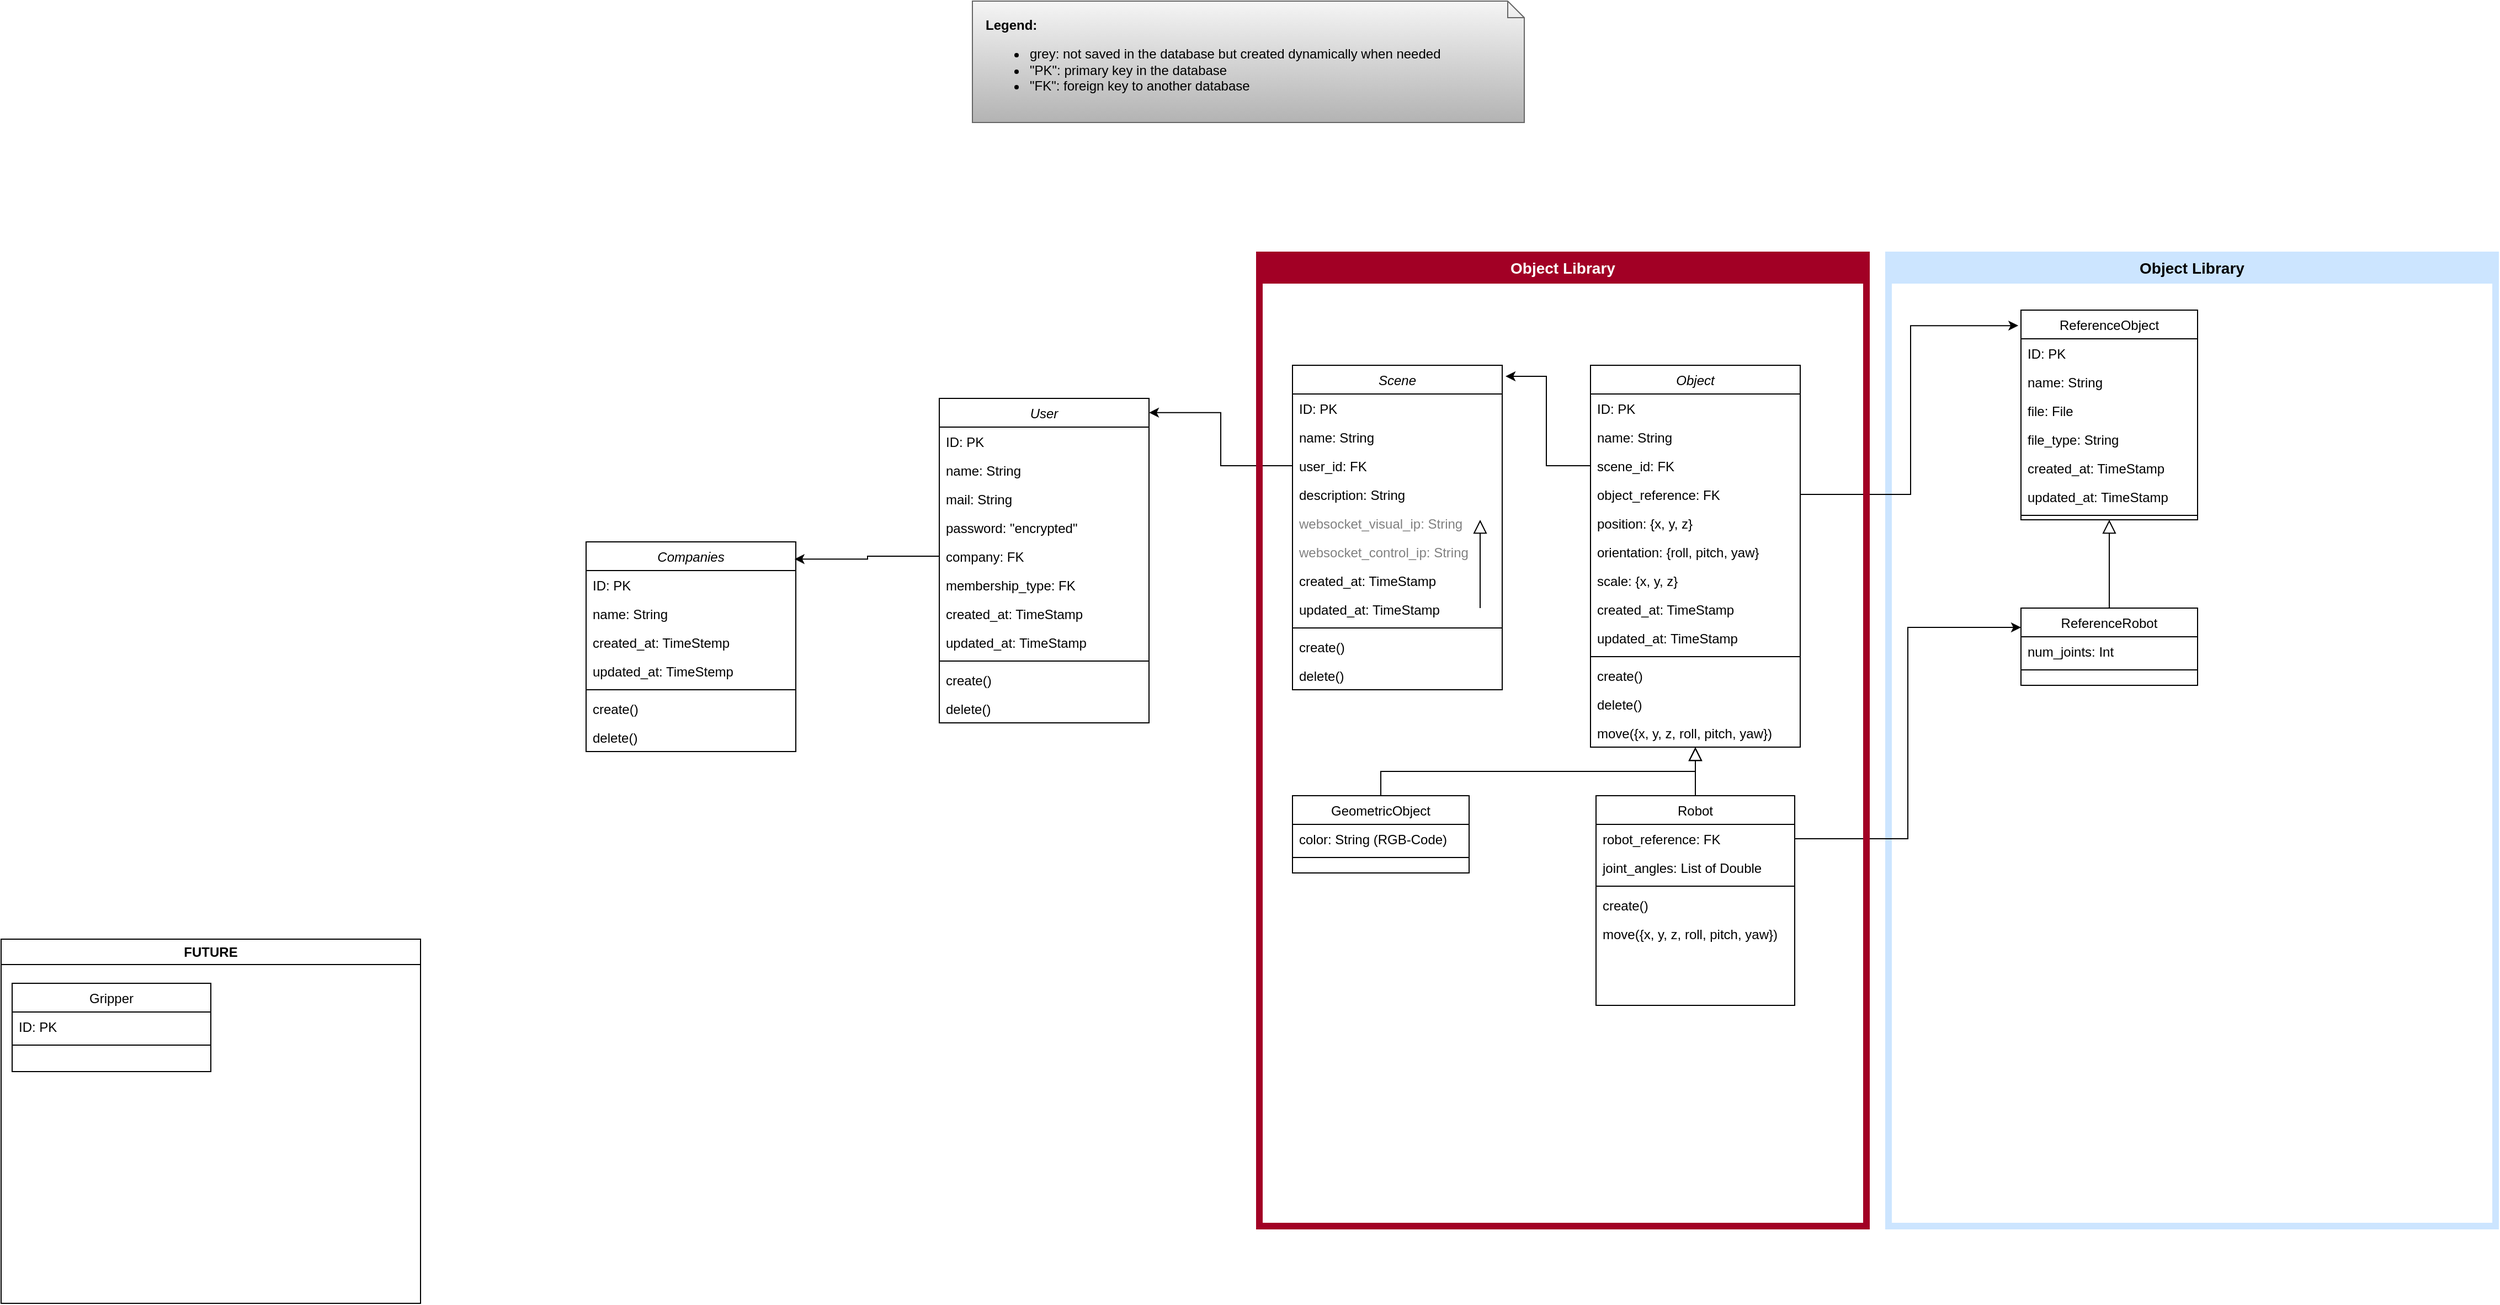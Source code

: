 <mxfile>
    <diagram id="C5RBs43oDa-KdzZeNtuy" name="Backend-Classes">
        <mxGraphModel dx="2556" dy="2571" grid="1" gridSize="10" guides="1" tooltips="1" connect="1" arrows="1" fold="1" page="1" pageScale="1" pageWidth="827" pageHeight="1169" math="0" shadow="0">
            <root>
                <mxCell id="WIyWlLk6GJQsqaUBKTNV-0"/>
                <mxCell id="WIyWlLk6GJQsqaUBKTNV-1" parent="WIyWlLk6GJQsqaUBKTNV-0"/>
                <mxCell id="zkfFHV4jXpPFQw0GAbJ--0" value="Object" style="swimlane;fontStyle=2;align=center;verticalAlign=top;childLayout=stackLayout;horizontal=1;startSize=26;horizontalStack=0;resizeParent=1;resizeLast=0;collapsible=1;marginBottom=0;rounded=0;shadow=0;strokeWidth=1;" parent="WIyWlLk6GJQsqaUBKTNV-1" vertex="1">
                    <mxGeometry x="490" y="-230" width="190" height="346" as="geometry">
                        <mxRectangle x="220" y="120" width="160" height="26" as="alternateBounds"/>
                    </mxGeometry>
                </mxCell>
                <mxCell id="zkfFHV4jXpPFQw0GAbJ--1" value="ID: PK" style="text;align=left;verticalAlign=top;spacingLeft=4;spacingRight=4;overflow=hidden;rotatable=0;points=[[0,0.5],[1,0.5]];portConstraint=eastwest;" parent="zkfFHV4jXpPFQw0GAbJ--0" vertex="1">
                    <mxGeometry y="26" width="190" height="26" as="geometry"/>
                </mxCell>
                <mxCell id="zkfFHV4jXpPFQw0GAbJ--2" value="name: String" style="text;align=left;verticalAlign=top;spacingLeft=4;spacingRight=4;overflow=hidden;rotatable=0;points=[[0,0.5],[1,0.5]];portConstraint=eastwest;rounded=0;shadow=0;html=0;" parent="zkfFHV4jXpPFQw0GAbJ--0" vertex="1">
                    <mxGeometry y="52" width="190" height="26" as="geometry"/>
                </mxCell>
                <mxCell id="ifWMmfsMehx3enwD3pz9-63" value="scene_id: FK" style="text;align=left;verticalAlign=top;spacingLeft=4;spacingRight=4;overflow=hidden;rotatable=0;points=[[0,0.5],[1,0.5]];portConstraint=eastwest;rounded=0;shadow=0;html=0;" parent="zkfFHV4jXpPFQw0GAbJ--0" vertex="1">
                    <mxGeometry y="78" width="190" height="26" as="geometry"/>
                </mxCell>
                <mxCell id="0" value="object_reference: FK" style="text;align=left;verticalAlign=top;spacingLeft=4;spacingRight=4;overflow=hidden;rotatable=0;points=[[0,0.5],[1,0.5]];portConstraint=eastwest;rounded=0;shadow=0;html=0;" parent="zkfFHV4jXpPFQw0GAbJ--0" vertex="1">
                    <mxGeometry y="104" width="190" height="26" as="geometry"/>
                </mxCell>
                <mxCell id="ifWMmfsMehx3enwD3pz9-0" value="position: {x, y, z}" style="text;align=left;verticalAlign=top;spacingLeft=4;spacingRight=4;overflow=hidden;rotatable=0;points=[[0,0.5],[1,0.5]];portConstraint=eastwest;rounded=0;shadow=0;html=0;" parent="zkfFHV4jXpPFQw0GAbJ--0" vertex="1">
                    <mxGeometry y="130" width="190" height="26" as="geometry"/>
                </mxCell>
                <mxCell id="ifWMmfsMehx3enwD3pz9-92" value="orientation: {roll, pitch, yaw}" style="text;align=left;verticalAlign=top;spacingLeft=4;spacingRight=4;overflow=hidden;rotatable=0;points=[[0,0.5],[1,0.5]];portConstraint=eastwest;rounded=0;shadow=0;html=0;" parent="zkfFHV4jXpPFQw0GAbJ--0" vertex="1">
                    <mxGeometry y="156" width="190" height="26" as="geometry"/>
                </mxCell>
                <mxCell id="ifWMmfsMehx3enwD3pz9-16" value="scale: {x, y, z}" style="text;align=left;verticalAlign=top;spacingLeft=4;spacingRight=4;overflow=hidden;rotatable=0;points=[[0,0.5],[1,0.5]];portConstraint=eastwest;rounded=0;shadow=0;html=0;" parent="zkfFHV4jXpPFQw0GAbJ--0" vertex="1">
                    <mxGeometry y="182" width="190" height="26" as="geometry"/>
                </mxCell>
                <mxCell id="ifWMmfsMehx3enwD3pz9-61" value="created_at: TimeStamp" style="text;align=left;verticalAlign=top;spacingLeft=4;spacingRight=4;overflow=hidden;rotatable=0;points=[[0,0.5],[1,0.5]];portConstraint=eastwest;rounded=0;shadow=0;html=0;" parent="zkfFHV4jXpPFQw0GAbJ--0" vertex="1">
                    <mxGeometry y="208" width="190" height="26" as="geometry"/>
                </mxCell>
                <mxCell id="ifWMmfsMehx3enwD3pz9-62" value="updated_at: TimeStamp" style="text;align=left;verticalAlign=top;spacingLeft=4;spacingRight=4;overflow=hidden;rotatable=0;points=[[0,0.5],[1,0.5]];portConstraint=eastwest;rounded=0;shadow=0;html=0;" parent="zkfFHV4jXpPFQw0GAbJ--0" vertex="1">
                    <mxGeometry y="234" width="190" height="26" as="geometry"/>
                </mxCell>
                <mxCell id="zkfFHV4jXpPFQw0GAbJ--4" value="" style="line;html=1;strokeWidth=1;align=left;verticalAlign=middle;spacingTop=-1;spacingLeft=3;spacingRight=3;rotatable=0;labelPosition=right;points=[];portConstraint=eastwest;" parent="zkfFHV4jXpPFQw0GAbJ--0" vertex="1">
                    <mxGeometry y="260" width="190" height="8" as="geometry"/>
                </mxCell>
                <mxCell id="zkfFHV4jXpPFQw0GAbJ--5" value="create()&#10;" style="text;align=left;verticalAlign=top;spacingLeft=4;spacingRight=4;overflow=hidden;rotatable=0;points=[[0,0.5],[1,0.5]];portConstraint=eastwest;" parent="zkfFHV4jXpPFQw0GAbJ--0" vertex="1">
                    <mxGeometry y="268" width="190" height="26" as="geometry"/>
                </mxCell>
                <mxCell id="ifWMmfsMehx3enwD3pz9-1" value="delete()" style="text;align=left;verticalAlign=top;spacingLeft=4;spacingRight=4;overflow=hidden;rotatable=0;points=[[0,0.5],[1,0.5]];portConstraint=eastwest;" parent="zkfFHV4jXpPFQw0GAbJ--0" vertex="1">
                    <mxGeometry y="294" width="190" height="26" as="geometry"/>
                </mxCell>
                <mxCell id="ifWMmfsMehx3enwD3pz9-2" value="move({x, y, z, roll, pitch, yaw})" style="text;align=left;verticalAlign=top;spacingLeft=4;spacingRight=4;overflow=hidden;rotatable=0;points=[[0,0.5],[1,0.5]];portConstraint=eastwest;" parent="zkfFHV4jXpPFQw0GAbJ--0" vertex="1">
                    <mxGeometry y="320" width="190" height="26" as="geometry"/>
                </mxCell>
                <mxCell id="zkfFHV4jXpPFQw0GAbJ--6" value="Robot" style="swimlane;fontStyle=0;align=center;verticalAlign=top;childLayout=stackLayout;horizontal=1;startSize=26;horizontalStack=0;resizeParent=1;resizeLast=0;collapsible=1;marginBottom=0;rounded=0;shadow=0;strokeWidth=1;" parent="WIyWlLk6GJQsqaUBKTNV-1" vertex="1">
                    <mxGeometry x="495" y="160" width="180" height="190" as="geometry">
                        <mxRectangle x="130" y="380" width="160" height="26" as="alternateBounds"/>
                    </mxGeometry>
                </mxCell>
                <mxCell id="ifWMmfsMehx3enwD3pz9-4" value="robot_reference: FK" style="text;align=left;verticalAlign=top;spacingLeft=4;spacingRight=4;overflow=hidden;rotatable=0;points=[[0,0.5],[1,0.5]];portConstraint=eastwest;" parent="zkfFHV4jXpPFQw0GAbJ--6" vertex="1">
                    <mxGeometry y="26" width="180" height="26" as="geometry"/>
                </mxCell>
                <mxCell id="38" value="joint_angles: List of Double" style="text;align=left;verticalAlign=top;spacingLeft=4;spacingRight=4;overflow=hidden;rotatable=0;points=[[0,0.5],[1,0.5]];portConstraint=eastwest;" vertex="1" parent="zkfFHV4jXpPFQw0GAbJ--6">
                    <mxGeometry y="52" width="180" height="26" as="geometry"/>
                </mxCell>
                <mxCell id="zkfFHV4jXpPFQw0GAbJ--9" value="" style="line;html=1;strokeWidth=1;align=left;verticalAlign=middle;spacingTop=-1;spacingLeft=3;spacingRight=3;rotatable=0;labelPosition=right;points=[];portConstraint=eastwest;" parent="zkfFHV4jXpPFQw0GAbJ--6" vertex="1">
                    <mxGeometry y="78" width="180" height="8" as="geometry"/>
                </mxCell>
                <mxCell id="ifWMmfsMehx3enwD3pz9-82" value="create()" style="text;align=left;verticalAlign=top;spacingLeft=4;spacingRight=4;overflow=hidden;rotatable=0;points=[[0,0.5],[1,0.5]];portConstraint=eastwest;" parent="zkfFHV4jXpPFQw0GAbJ--6" vertex="1">
                    <mxGeometry y="86" width="180" height="26" as="geometry"/>
                </mxCell>
                <mxCell id="37" value="move({x, y, z, roll, pitch, yaw})" style="text;align=left;verticalAlign=top;spacingLeft=4;spacingRight=4;overflow=hidden;rotatable=0;points=[[0,0.5],[1,0.5]];portConstraint=eastwest;" vertex="1" parent="zkfFHV4jXpPFQw0GAbJ--6">
                    <mxGeometry y="112" width="180" height="26" as="geometry"/>
                </mxCell>
                <mxCell id="zkfFHV4jXpPFQw0GAbJ--12" value="" style="endArrow=block;endSize=10;endFill=0;shadow=0;strokeWidth=1;rounded=0;curved=0;edgeStyle=elbowEdgeStyle;elbow=vertical;" parent="WIyWlLk6GJQsqaUBKTNV-1" source="zkfFHV4jXpPFQw0GAbJ--6" target="zkfFHV4jXpPFQw0GAbJ--0" edge="1">
                    <mxGeometry width="160" relative="1" as="geometry">
                        <mxPoint x="200" y="203" as="sourcePoint"/>
                        <mxPoint x="200" y="203" as="targetPoint"/>
                    </mxGeometry>
                </mxCell>
                <mxCell id="zkfFHV4jXpPFQw0GAbJ--13" value="GeometricObject" style="swimlane;fontStyle=0;align=center;verticalAlign=top;childLayout=stackLayout;horizontal=1;startSize=26;horizontalStack=0;resizeParent=1;resizeLast=0;collapsible=1;marginBottom=0;rounded=0;shadow=0;strokeWidth=1;" parent="WIyWlLk6GJQsqaUBKTNV-1" vertex="1">
                    <mxGeometry x="220" y="160" width="160" height="70" as="geometry">
                        <mxRectangle x="340" y="380" width="170" height="26" as="alternateBounds"/>
                    </mxGeometry>
                </mxCell>
                <mxCell id="zkfFHV4jXpPFQw0GAbJ--14" value="color: String (RGB-Code)" style="text;align=left;verticalAlign=top;spacingLeft=4;spacingRight=4;overflow=hidden;rotatable=0;points=[[0,0.5],[1,0.5]];portConstraint=eastwest;" parent="zkfFHV4jXpPFQw0GAbJ--13" vertex="1">
                    <mxGeometry y="26" width="160" height="26" as="geometry"/>
                </mxCell>
                <mxCell id="zkfFHV4jXpPFQw0GAbJ--15" value="" style="line;html=1;strokeWidth=1;align=left;verticalAlign=middle;spacingTop=-1;spacingLeft=3;spacingRight=3;rotatable=0;labelPosition=right;points=[];portConstraint=eastwest;" parent="zkfFHV4jXpPFQw0GAbJ--13" vertex="1">
                    <mxGeometry y="52" width="160" height="8" as="geometry"/>
                </mxCell>
                <mxCell id="zkfFHV4jXpPFQw0GAbJ--16" value="" style="endArrow=block;endSize=10;endFill=0;shadow=0;strokeWidth=1;rounded=0;curved=0;edgeStyle=elbowEdgeStyle;elbow=vertical;" parent="WIyWlLk6GJQsqaUBKTNV-1" source="zkfFHV4jXpPFQw0GAbJ--13" target="zkfFHV4jXpPFQw0GAbJ--0" edge="1">
                    <mxGeometry width="160" relative="1" as="geometry">
                        <mxPoint x="210" y="373" as="sourcePoint"/>
                        <mxPoint x="310" y="271" as="targetPoint"/>
                    </mxGeometry>
                </mxCell>
                <mxCell id="ifWMmfsMehx3enwD3pz9-6" value="Scene" style="swimlane;fontStyle=2;align=center;verticalAlign=top;childLayout=stackLayout;horizontal=1;startSize=26;horizontalStack=0;resizeParent=1;resizeLast=0;collapsible=1;marginBottom=0;rounded=0;shadow=0;strokeWidth=1;" parent="WIyWlLk6GJQsqaUBKTNV-1" vertex="1">
                    <mxGeometry x="220" y="-230" width="190" height="294" as="geometry">
                        <mxRectangle x="220" y="120" width="160" height="26" as="alternateBounds"/>
                    </mxGeometry>
                </mxCell>
                <mxCell id="ifWMmfsMehx3enwD3pz9-7" value="ID: PK" style="text;align=left;verticalAlign=top;spacingLeft=4;spacingRight=4;overflow=hidden;rotatable=0;points=[[0,0.5],[1,0.5]];portConstraint=eastwest;" parent="ifWMmfsMehx3enwD3pz9-6" vertex="1">
                    <mxGeometry y="26" width="190" height="26" as="geometry"/>
                </mxCell>
                <mxCell id="ifWMmfsMehx3enwD3pz9-8" value="name: String" style="text;align=left;verticalAlign=top;spacingLeft=4;spacingRight=4;overflow=hidden;rotatable=0;points=[[0,0.5],[1,0.5]];portConstraint=eastwest;rounded=0;shadow=0;html=0;" parent="ifWMmfsMehx3enwD3pz9-6" vertex="1">
                    <mxGeometry y="52" width="190" height="26" as="geometry"/>
                </mxCell>
                <mxCell id="ifWMmfsMehx3enwD3pz9-51" value="user_id: FK" style="text;align=left;verticalAlign=top;spacingLeft=4;spacingRight=4;overflow=hidden;rotatable=0;points=[[0,0.5],[1,0.5]];portConstraint=eastwest;rounded=0;shadow=0;html=0;" parent="ifWMmfsMehx3enwD3pz9-6" vertex="1">
                    <mxGeometry y="78" width="190" height="26" as="geometry"/>
                </mxCell>
                <mxCell id="ifWMmfsMehx3enwD3pz9-52" value="description: String" style="text;align=left;verticalAlign=top;spacingLeft=4;spacingRight=4;overflow=hidden;rotatable=0;points=[[0,0.5],[1,0.5]];portConstraint=eastwest;rounded=0;shadow=0;html=0;" parent="ifWMmfsMehx3enwD3pz9-6" vertex="1">
                    <mxGeometry y="104" width="190" height="26" as="geometry"/>
                </mxCell>
                <mxCell id="ifWMmfsMehx3enwD3pz9-17" value="websocket_visual_ip: String" style="text;align=left;verticalAlign=top;spacingLeft=4;spacingRight=4;overflow=hidden;rotatable=0;points=[[0,0.5],[1,0.5]];portConstraint=eastwest;rounded=0;shadow=0;html=0;fontColor=#808080;" parent="ifWMmfsMehx3enwD3pz9-6" vertex="1">
                    <mxGeometry y="130" width="190" height="26" as="geometry"/>
                </mxCell>
                <mxCell id="ifWMmfsMehx3enwD3pz9-18" value="websocket_control_ip: String" style="text;align=left;verticalAlign=top;spacingLeft=4;spacingRight=4;overflow=hidden;rotatable=0;points=[[0,0.5],[1,0.5]];portConstraint=eastwest;rounded=0;shadow=0;html=0;fontColor=#808080;" parent="ifWMmfsMehx3enwD3pz9-6" vertex="1">
                    <mxGeometry y="156" width="190" height="26" as="geometry"/>
                </mxCell>
                <mxCell id="ifWMmfsMehx3enwD3pz9-59" value="created_at: TimeStamp" style="text;align=left;verticalAlign=top;spacingLeft=4;spacingRight=4;overflow=hidden;rotatable=0;points=[[0,0.5],[1,0.5]];portConstraint=eastwest;rounded=0;shadow=0;html=0;" parent="ifWMmfsMehx3enwD3pz9-6" vertex="1">
                    <mxGeometry y="182" width="190" height="26" as="geometry"/>
                </mxCell>
                <mxCell id="ifWMmfsMehx3enwD3pz9-60" value="updated_at: TimeStamp" style="text;align=left;verticalAlign=top;spacingLeft=4;spacingRight=4;overflow=hidden;rotatable=0;points=[[0,0.5],[1,0.5]];portConstraint=eastwest;rounded=0;shadow=0;html=0;" parent="ifWMmfsMehx3enwD3pz9-6" vertex="1">
                    <mxGeometry y="208" width="190" height="26" as="geometry"/>
                </mxCell>
                <mxCell id="ifWMmfsMehx3enwD3pz9-10" value="" style="line;html=1;strokeWidth=1;align=left;verticalAlign=middle;spacingTop=-1;spacingLeft=3;spacingRight=3;rotatable=0;labelPosition=right;points=[];portConstraint=eastwest;" parent="ifWMmfsMehx3enwD3pz9-6" vertex="1">
                    <mxGeometry y="234" width="190" height="8" as="geometry"/>
                </mxCell>
                <mxCell id="ifWMmfsMehx3enwD3pz9-11" value="create()&#10;" style="text;align=left;verticalAlign=top;spacingLeft=4;spacingRight=4;overflow=hidden;rotatable=0;points=[[0,0.5],[1,0.5]];portConstraint=eastwest;" parent="ifWMmfsMehx3enwD3pz9-6" vertex="1">
                    <mxGeometry y="242" width="190" height="26" as="geometry"/>
                </mxCell>
                <mxCell id="ifWMmfsMehx3enwD3pz9-12" value="delete()" style="text;align=left;verticalAlign=top;spacingLeft=4;spacingRight=4;overflow=hidden;rotatable=0;points=[[0,0.5],[1,0.5]];portConstraint=eastwest;" parent="ifWMmfsMehx3enwD3pz9-6" vertex="1">
                    <mxGeometry y="268" width="190" height="26" as="geometry"/>
                </mxCell>
                <mxCell id="ifWMmfsMehx3enwD3pz9-21" value="&lt;div&gt;&lt;b&gt;Legend:&lt;/b&gt;&lt;/div&gt;&lt;div&gt;&lt;ul&gt;&lt;li&gt;grey: not saved in the database but created dynamically when needed&lt;/li&gt;&lt;li&gt;&quot;PK&quot;: primary key in the database&lt;br&gt;&lt;/li&gt;&lt;li&gt;&quot;FK&quot;: foreign key to another database&lt;br&gt;&lt;/li&gt;&lt;/ul&gt;&lt;/div&gt;" style="shape=note;size=15;align=left;spacingLeft=10;html=1;whiteSpace=wrap;fillColor=#f5f5f5;strokeColor=#666666;gradientColor=#b3b3b3;fontColor=#000000;" parent="WIyWlLk6GJQsqaUBKTNV-1" vertex="1">
                    <mxGeometry x="-70" y="-560" width="500" height="110" as="geometry"/>
                </mxCell>
                <mxCell id="ifWMmfsMehx3enwD3pz9-26" value="User" style="swimlane;fontStyle=2;align=center;verticalAlign=top;childLayout=stackLayout;horizontal=1;startSize=26;horizontalStack=0;resizeParent=1;resizeLast=0;collapsible=1;marginBottom=0;rounded=0;shadow=0;strokeWidth=1;" parent="WIyWlLk6GJQsqaUBKTNV-1" vertex="1">
                    <mxGeometry x="-100" y="-200" width="190" height="294" as="geometry">
                        <mxRectangle x="220" y="120" width="160" height="26" as="alternateBounds"/>
                    </mxGeometry>
                </mxCell>
                <mxCell id="ifWMmfsMehx3enwD3pz9-27" value="ID: PK" style="text;align=left;verticalAlign=top;spacingLeft=4;spacingRight=4;overflow=hidden;rotatable=0;points=[[0,0.5],[1,0.5]];portConstraint=eastwest;" parent="ifWMmfsMehx3enwD3pz9-26" vertex="1">
                    <mxGeometry y="26" width="190" height="26" as="geometry"/>
                </mxCell>
                <mxCell id="ifWMmfsMehx3enwD3pz9-28" value="name: String" style="text;align=left;verticalAlign=top;spacingLeft=4;spacingRight=4;overflow=hidden;rotatable=0;points=[[0,0.5],[1,0.5]];portConstraint=eastwest;rounded=0;shadow=0;html=0;" parent="ifWMmfsMehx3enwD3pz9-26" vertex="1">
                    <mxGeometry y="52" width="190" height="26" as="geometry"/>
                </mxCell>
                <mxCell id="ifWMmfsMehx3enwD3pz9-34" value="mail: String" style="text;align=left;verticalAlign=top;spacingLeft=4;spacingRight=4;overflow=hidden;rotatable=0;points=[[0,0.5],[1,0.5]];portConstraint=eastwest;rounded=0;shadow=0;html=0;" parent="ifWMmfsMehx3enwD3pz9-26" vertex="1">
                    <mxGeometry y="78" width="190" height="26" as="geometry"/>
                </mxCell>
                <mxCell id="ifWMmfsMehx3enwD3pz9-35" value="password: &quot;encrypted&quot;" style="text;align=left;verticalAlign=top;spacingLeft=4;spacingRight=4;overflow=hidden;rotatable=0;points=[[0,0.5],[1,0.5]];portConstraint=eastwest;rounded=0;shadow=0;html=0;" parent="ifWMmfsMehx3enwD3pz9-26" vertex="1">
                    <mxGeometry y="104" width="190" height="26" as="geometry"/>
                </mxCell>
                <mxCell id="ifWMmfsMehx3enwD3pz9-36" value="company: FK" style="text;align=left;verticalAlign=top;spacingLeft=4;spacingRight=4;overflow=hidden;rotatable=0;points=[[0,0.5],[1,0.5]];portConstraint=eastwest;rounded=0;shadow=0;html=0;" parent="ifWMmfsMehx3enwD3pz9-26" vertex="1">
                    <mxGeometry y="130" width="190" height="26" as="geometry"/>
                </mxCell>
                <mxCell id="ifWMmfsMehx3enwD3pz9-37" value="membership_type: FK" style="text;align=left;verticalAlign=top;spacingLeft=4;spacingRight=4;overflow=hidden;rotatable=0;points=[[0,0.5],[1,0.5]];portConstraint=eastwest;rounded=0;shadow=0;html=0;" parent="ifWMmfsMehx3enwD3pz9-26" vertex="1">
                    <mxGeometry y="156" width="190" height="26" as="geometry"/>
                </mxCell>
                <mxCell id="ifWMmfsMehx3enwD3pz9-55" value="created_at: TimeStamp" style="text;align=left;verticalAlign=top;spacingLeft=4;spacingRight=4;overflow=hidden;rotatable=0;points=[[0,0.5],[1,0.5]];portConstraint=eastwest;rounded=0;shadow=0;html=0;" parent="ifWMmfsMehx3enwD3pz9-26" vertex="1">
                    <mxGeometry y="182" width="190" height="26" as="geometry"/>
                </mxCell>
                <mxCell id="ifWMmfsMehx3enwD3pz9-56" value="updated_at: TimeStamp" style="text;align=left;verticalAlign=top;spacingLeft=4;spacingRight=4;overflow=hidden;rotatable=0;points=[[0,0.5],[1,0.5]];portConstraint=eastwest;rounded=0;shadow=0;html=0;" parent="ifWMmfsMehx3enwD3pz9-26" vertex="1">
                    <mxGeometry y="208" width="190" height="26" as="geometry"/>
                </mxCell>
                <mxCell id="ifWMmfsMehx3enwD3pz9-31" value="" style="line;html=1;strokeWidth=1;align=left;verticalAlign=middle;spacingTop=-1;spacingLeft=3;spacingRight=3;rotatable=0;labelPosition=right;points=[];portConstraint=eastwest;" parent="ifWMmfsMehx3enwD3pz9-26" vertex="1">
                    <mxGeometry y="234" width="190" height="8" as="geometry"/>
                </mxCell>
                <mxCell id="ifWMmfsMehx3enwD3pz9-32" value="create()&#10;" style="text;align=left;verticalAlign=top;spacingLeft=4;spacingRight=4;overflow=hidden;rotatable=0;points=[[0,0.5],[1,0.5]];portConstraint=eastwest;" parent="ifWMmfsMehx3enwD3pz9-26" vertex="1">
                    <mxGeometry y="242" width="190" height="26" as="geometry"/>
                </mxCell>
                <mxCell id="ifWMmfsMehx3enwD3pz9-33" value="delete()" style="text;align=left;verticalAlign=top;spacingLeft=4;spacingRight=4;overflow=hidden;rotatable=0;points=[[0,0.5],[1,0.5]];portConstraint=eastwest;" parent="ifWMmfsMehx3enwD3pz9-26" vertex="1">
                    <mxGeometry y="268" width="190" height="26" as="geometry"/>
                </mxCell>
                <mxCell id="ifWMmfsMehx3enwD3pz9-39" value="Companies" style="swimlane;fontStyle=2;align=center;verticalAlign=top;childLayout=stackLayout;horizontal=1;startSize=26;horizontalStack=0;resizeParent=1;resizeLast=0;collapsible=1;marginBottom=0;rounded=0;shadow=0;strokeWidth=1;" parent="WIyWlLk6GJQsqaUBKTNV-1" vertex="1">
                    <mxGeometry x="-420" y="-70" width="190" height="190" as="geometry">
                        <mxRectangle x="220" y="120" width="160" height="26" as="alternateBounds"/>
                    </mxGeometry>
                </mxCell>
                <mxCell id="ifWMmfsMehx3enwD3pz9-40" value="ID: PK" style="text;align=left;verticalAlign=top;spacingLeft=4;spacingRight=4;overflow=hidden;rotatable=0;points=[[0,0.5],[1,0.5]];portConstraint=eastwest;" parent="ifWMmfsMehx3enwD3pz9-39" vertex="1">
                    <mxGeometry y="26" width="190" height="26" as="geometry"/>
                </mxCell>
                <mxCell id="ifWMmfsMehx3enwD3pz9-41" value="name: String" style="text;align=left;verticalAlign=top;spacingLeft=4;spacingRight=4;overflow=hidden;rotatable=0;points=[[0,0.5],[1,0.5]];portConstraint=eastwest;rounded=0;shadow=0;html=0;" parent="ifWMmfsMehx3enwD3pz9-39" vertex="1">
                    <mxGeometry y="52" width="190" height="26" as="geometry"/>
                </mxCell>
                <mxCell id="ifWMmfsMehx3enwD3pz9-53" value="created_at: TimeStemp" style="text;align=left;verticalAlign=top;spacingLeft=4;spacingRight=4;overflow=hidden;rotatable=0;points=[[0,0.5],[1,0.5]];portConstraint=eastwest;rounded=0;shadow=0;html=0;" parent="ifWMmfsMehx3enwD3pz9-39" vertex="1">
                    <mxGeometry y="78" width="190" height="26" as="geometry"/>
                </mxCell>
                <mxCell id="ifWMmfsMehx3enwD3pz9-54" value="updated_at: TimeStemp" style="text;align=left;verticalAlign=top;spacingLeft=4;spacingRight=4;overflow=hidden;rotatable=0;points=[[0,0.5],[1,0.5]];portConstraint=eastwest;rounded=0;shadow=0;html=0;" parent="ifWMmfsMehx3enwD3pz9-39" vertex="1">
                    <mxGeometry y="104" width="190" height="26" as="geometry"/>
                </mxCell>
                <mxCell id="ifWMmfsMehx3enwD3pz9-46" value="" style="line;html=1;strokeWidth=1;align=left;verticalAlign=middle;spacingTop=-1;spacingLeft=3;spacingRight=3;rotatable=0;labelPosition=right;points=[];portConstraint=eastwest;" parent="ifWMmfsMehx3enwD3pz9-39" vertex="1">
                    <mxGeometry y="130" width="190" height="8" as="geometry"/>
                </mxCell>
                <mxCell id="ifWMmfsMehx3enwD3pz9-47" value="create()&#10;" style="text;align=left;verticalAlign=top;spacingLeft=4;spacingRight=4;overflow=hidden;rotatable=0;points=[[0,0.5],[1,0.5]];portConstraint=eastwest;" parent="ifWMmfsMehx3enwD3pz9-39" vertex="1">
                    <mxGeometry y="138" width="190" height="26" as="geometry"/>
                </mxCell>
                <mxCell id="ifWMmfsMehx3enwD3pz9-48" value="delete()" style="text;align=left;verticalAlign=top;spacingLeft=4;spacingRight=4;overflow=hidden;rotatable=0;points=[[0,0.5],[1,0.5]];portConstraint=eastwest;" parent="ifWMmfsMehx3enwD3pz9-39" vertex="1">
                    <mxGeometry y="164" width="190" height="26" as="geometry"/>
                </mxCell>
                <mxCell id="ifWMmfsMehx3enwD3pz9-50" style="edgeStyle=orthogonalEdgeStyle;rounded=0;orthogonalLoop=1;jettySize=auto;html=1;exitX=0;exitY=0.5;exitDx=0;exitDy=0;entryX=0.994;entryY=0.082;entryDx=0;entryDy=0;entryPerimeter=0;" parent="WIyWlLk6GJQsqaUBKTNV-1" source="ifWMmfsMehx3enwD3pz9-36" target="ifWMmfsMehx3enwD3pz9-39" edge="1">
                    <mxGeometry relative="1" as="geometry"/>
                </mxCell>
                <mxCell id="ifWMmfsMehx3enwD3pz9-64" style="edgeStyle=orthogonalEdgeStyle;rounded=0;orthogonalLoop=1;jettySize=auto;html=1;exitX=0;exitY=0.5;exitDx=0;exitDy=0;entryX=1.016;entryY=0.034;entryDx=0;entryDy=0;entryPerimeter=0;" parent="WIyWlLk6GJQsqaUBKTNV-1" source="ifWMmfsMehx3enwD3pz9-63" target="ifWMmfsMehx3enwD3pz9-6" edge="1">
                    <mxGeometry relative="1" as="geometry"/>
                </mxCell>
                <mxCell id="ifWMmfsMehx3enwD3pz9-65" style="edgeStyle=orthogonalEdgeStyle;rounded=0;orthogonalLoop=1;jettySize=auto;html=1;exitX=0;exitY=0.5;exitDx=0;exitDy=0;entryX=1;entryY=0.044;entryDx=0;entryDy=0;entryPerimeter=0;" parent="WIyWlLk6GJQsqaUBKTNV-1" source="ifWMmfsMehx3enwD3pz9-51" target="ifWMmfsMehx3enwD3pz9-26" edge="1">
                    <mxGeometry relative="1" as="geometry"/>
                </mxCell>
                <mxCell id="ifWMmfsMehx3enwD3pz9-91" value="FUTURE" style="swimlane;whiteSpace=wrap;html=1;" parent="WIyWlLk6GJQsqaUBKTNV-1" vertex="1">
                    <mxGeometry x="-950" y="290" width="380" height="330" as="geometry">
                        <mxRectangle x="-950" y="290" width="90" height="30" as="alternateBounds"/>
                    </mxGeometry>
                </mxCell>
                <mxCell id="ifWMmfsMehx3enwD3pz9-83" value="Gripper" style="swimlane;fontStyle=0;align=center;verticalAlign=top;childLayout=stackLayout;horizontal=1;startSize=26;horizontalStack=0;resizeParent=1;resizeLast=0;collapsible=1;marginBottom=0;rounded=0;shadow=0;strokeWidth=1;" parent="ifWMmfsMehx3enwD3pz9-91" vertex="1">
                    <mxGeometry x="10" y="40" width="180" height="80" as="geometry">
                        <mxRectangle x="130" y="380" width="160" height="26" as="alternateBounds"/>
                    </mxGeometry>
                </mxCell>
                <mxCell id="ifWMmfsMehx3enwD3pz9-87" value="ID: PK" style="text;align=left;verticalAlign=top;spacingLeft=4;spacingRight=4;overflow=hidden;rotatable=0;points=[[0,0.5],[1,0.5]];portConstraint=eastwest;" parent="ifWMmfsMehx3enwD3pz9-83" vertex="1">
                    <mxGeometry y="26" width="180" height="26" as="geometry"/>
                </mxCell>
                <mxCell id="ifWMmfsMehx3enwD3pz9-88" value="" style="line;html=1;strokeWidth=1;align=left;verticalAlign=middle;spacingTop=-1;spacingLeft=3;spacingRight=3;rotatable=0;labelPosition=right;points=[];portConstraint=eastwest;" parent="ifWMmfsMehx3enwD3pz9-83" vertex="1">
                    <mxGeometry y="52" width="180" height="8" as="geometry"/>
                </mxCell>
                <mxCell id="12" value="Object Library" style="swimlane;whiteSpace=wrap;html=1;fillColor=#cce5ff;strokeColor=#CCE5FF;strokeWidth=6;fontColor=#000000;fontSize=14;" vertex="1" parent="WIyWlLk6GJQsqaUBKTNV-1">
                    <mxGeometry x="760" y="-330" width="550" height="880" as="geometry">
                        <mxRectangle x="-950" y="290" width="90" height="30" as="alternateBounds"/>
                    </mxGeometry>
                </mxCell>
                <mxCell id="16" value="ReferenceObject" style="swimlane;fontStyle=0;align=center;verticalAlign=top;childLayout=stackLayout;horizontal=1;startSize=26;horizontalStack=0;resizeParent=1;resizeLast=0;collapsible=1;marginBottom=0;rounded=0;shadow=0;strokeWidth=1;" vertex="1" parent="12">
                    <mxGeometry x="120" y="50" width="160" height="190" as="geometry">
                        <mxRectangle x="340" y="380" width="170" height="26" as="alternateBounds"/>
                    </mxGeometry>
                </mxCell>
                <mxCell id="17" value="ID: PK" style="text;align=left;verticalAlign=top;spacingLeft=4;spacingRight=4;overflow=hidden;rotatable=0;points=[[0,0.5],[1,0.5]];portConstraint=eastwest;" vertex="1" parent="16">
                    <mxGeometry y="26" width="160" height="26" as="geometry"/>
                </mxCell>
                <mxCell id="18" value="name: String" style="text;align=left;verticalAlign=top;spacingLeft=4;spacingRight=4;overflow=hidden;rotatable=0;points=[[0,0.5],[1,0.5]];portConstraint=eastwest;rounded=0;shadow=0;html=0;" vertex="1" parent="16">
                    <mxGeometry y="52" width="160" height="26" as="geometry"/>
                </mxCell>
                <mxCell id="19" value="file: File" style="text;align=left;verticalAlign=top;spacingLeft=4;spacingRight=4;overflow=hidden;rotatable=0;points=[[0,0.5],[1,0.5]];portConstraint=eastwest;rounded=0;shadow=0;html=0;" vertex="1" parent="16">
                    <mxGeometry y="78" width="160" height="26" as="geometry"/>
                </mxCell>
                <mxCell id="20" value="file_type: String" style="text;align=left;verticalAlign=top;spacingLeft=4;spacingRight=4;overflow=hidden;rotatable=0;points=[[0,0.5],[1,0.5]];portConstraint=eastwest;rounded=0;shadow=0;html=0;" vertex="1" parent="16">
                    <mxGeometry y="104" width="160" height="26" as="geometry"/>
                </mxCell>
                <mxCell id="21" value="created_at: TimeStamp" style="text;align=left;verticalAlign=top;spacingLeft=4;spacingRight=4;overflow=hidden;rotatable=0;points=[[0,0.5],[1,0.5]];portConstraint=eastwest;rounded=0;shadow=0;html=0;" vertex="1" parent="16">
                    <mxGeometry y="130" width="160" height="26" as="geometry"/>
                </mxCell>
                <mxCell id="22" value="updated_at: TimeStamp" style="text;align=left;verticalAlign=top;spacingLeft=4;spacingRight=4;overflow=hidden;rotatable=0;points=[[0,0.5],[1,0.5]];portConstraint=eastwest;rounded=0;shadow=0;html=0;" vertex="1" parent="16">
                    <mxGeometry y="156" width="160" height="26" as="geometry"/>
                </mxCell>
                <mxCell id="23" value="" style="line;html=1;strokeWidth=1;align=left;verticalAlign=middle;spacingTop=-1;spacingLeft=3;spacingRight=3;rotatable=0;labelPosition=right;points=[];portConstraint=eastwest;" vertex="1" parent="16">
                    <mxGeometry y="182" width="160" height="8" as="geometry"/>
                </mxCell>
                <mxCell id="33" style="edgeStyle=none;html=1;entryX=0.5;entryY=1;entryDx=0;entryDy=0;fontSize=14;fontColor=#000000;endArrow=block;endFill=0;strokeWidth=1;endSize=10;" edge="1" parent="12" source="25" target="16">
                    <mxGeometry relative="1" as="geometry"/>
                </mxCell>
                <mxCell id="25" value="ReferenceRobot" style="swimlane;fontStyle=0;align=center;verticalAlign=top;childLayout=stackLayout;horizontal=1;startSize=26;horizontalStack=0;resizeParent=1;resizeLast=0;collapsible=1;marginBottom=0;rounded=0;shadow=0;strokeWidth=1;" vertex="1" parent="12">
                    <mxGeometry x="120" y="320" width="160" height="70" as="geometry">
                        <mxRectangle x="340" y="380" width="170" height="26" as="alternateBounds"/>
                    </mxGeometry>
                </mxCell>
                <mxCell id="26" value="num_joints: Int" style="text;align=left;verticalAlign=top;spacingLeft=4;spacingRight=4;overflow=hidden;rotatable=0;points=[[0,0.5],[1,0.5]];portConstraint=eastwest;" vertex="1" parent="25">
                    <mxGeometry y="26" width="160" height="26" as="geometry"/>
                </mxCell>
                <mxCell id="32" value="" style="line;html=1;strokeWidth=1;align=left;verticalAlign=middle;spacingTop=-1;spacingLeft=3;spacingRight=3;rotatable=0;labelPosition=right;points=[];portConstraint=eastwest;" vertex="1" parent="25">
                    <mxGeometry y="52" width="160" height="8" as="geometry"/>
                </mxCell>
                <mxCell id="36" style="edgeStyle=orthogonalEdgeStyle;rounded=0;orthogonalLoop=1;jettySize=auto;html=1;exitX=1;exitY=0.5;exitDx=0;exitDy=0;entryX=-0.015;entryY=0.074;entryDx=0;entryDy=0;entryPerimeter=0;" edge="1" parent="WIyWlLk6GJQsqaUBKTNV-1" source="0" target="16">
                    <mxGeometry relative="1" as="geometry">
                        <mxPoint x="857" y="-149.0" as="sourcePoint"/>
                        <mxPoint x="780.04" y="-230.004" as="targetPoint"/>
                    </mxGeometry>
                </mxCell>
                <mxCell id="39" style="edgeStyle=orthogonalEdgeStyle;rounded=0;orthogonalLoop=1;jettySize=auto;html=1;exitX=1;exitY=0.5;exitDx=0;exitDy=0;entryX=0;entryY=0.25;entryDx=0;entryDy=0;" edge="1" parent="WIyWlLk6GJQsqaUBKTNV-1" source="ifWMmfsMehx3enwD3pz9-4" target="25">
                    <mxGeometry relative="1" as="geometry">
                        <mxPoint x="690" y="-103" as="sourcePoint"/>
                        <mxPoint x="887.6" y="-255.94" as="targetPoint"/>
                    </mxGeometry>
                </mxCell>
                <mxCell id="40" value="Object Library" style="swimlane;whiteSpace=wrap;html=1;fillColor=#A20025;strokeColor=#A20025;strokeWidth=6;fontColor=#ffffff;fontSize=14;" vertex="1" parent="WIyWlLk6GJQsqaUBKTNV-1">
                    <mxGeometry x="190" y="-330" width="550" height="880" as="geometry">
                        <mxRectangle x="-950" y="290" width="90" height="30" as="alternateBounds"/>
                    </mxGeometry>
                </mxCell>
                <mxCell id="49" style="edgeStyle=none;html=1;entryX=0.5;entryY=1;entryDx=0;entryDy=0;fontSize=14;fontColor=#000000;endArrow=block;endFill=0;strokeWidth=1;endSize=10;" edge="1" parent="40">
                    <mxGeometry relative="1" as="geometry">
                        <mxPoint x="200" y="320" as="sourcePoint"/>
                        <mxPoint x="200" y="240" as="targetPoint"/>
                    </mxGeometry>
                </mxCell>
            </root>
        </mxGraphModel>
    </diagram>
</mxfile>